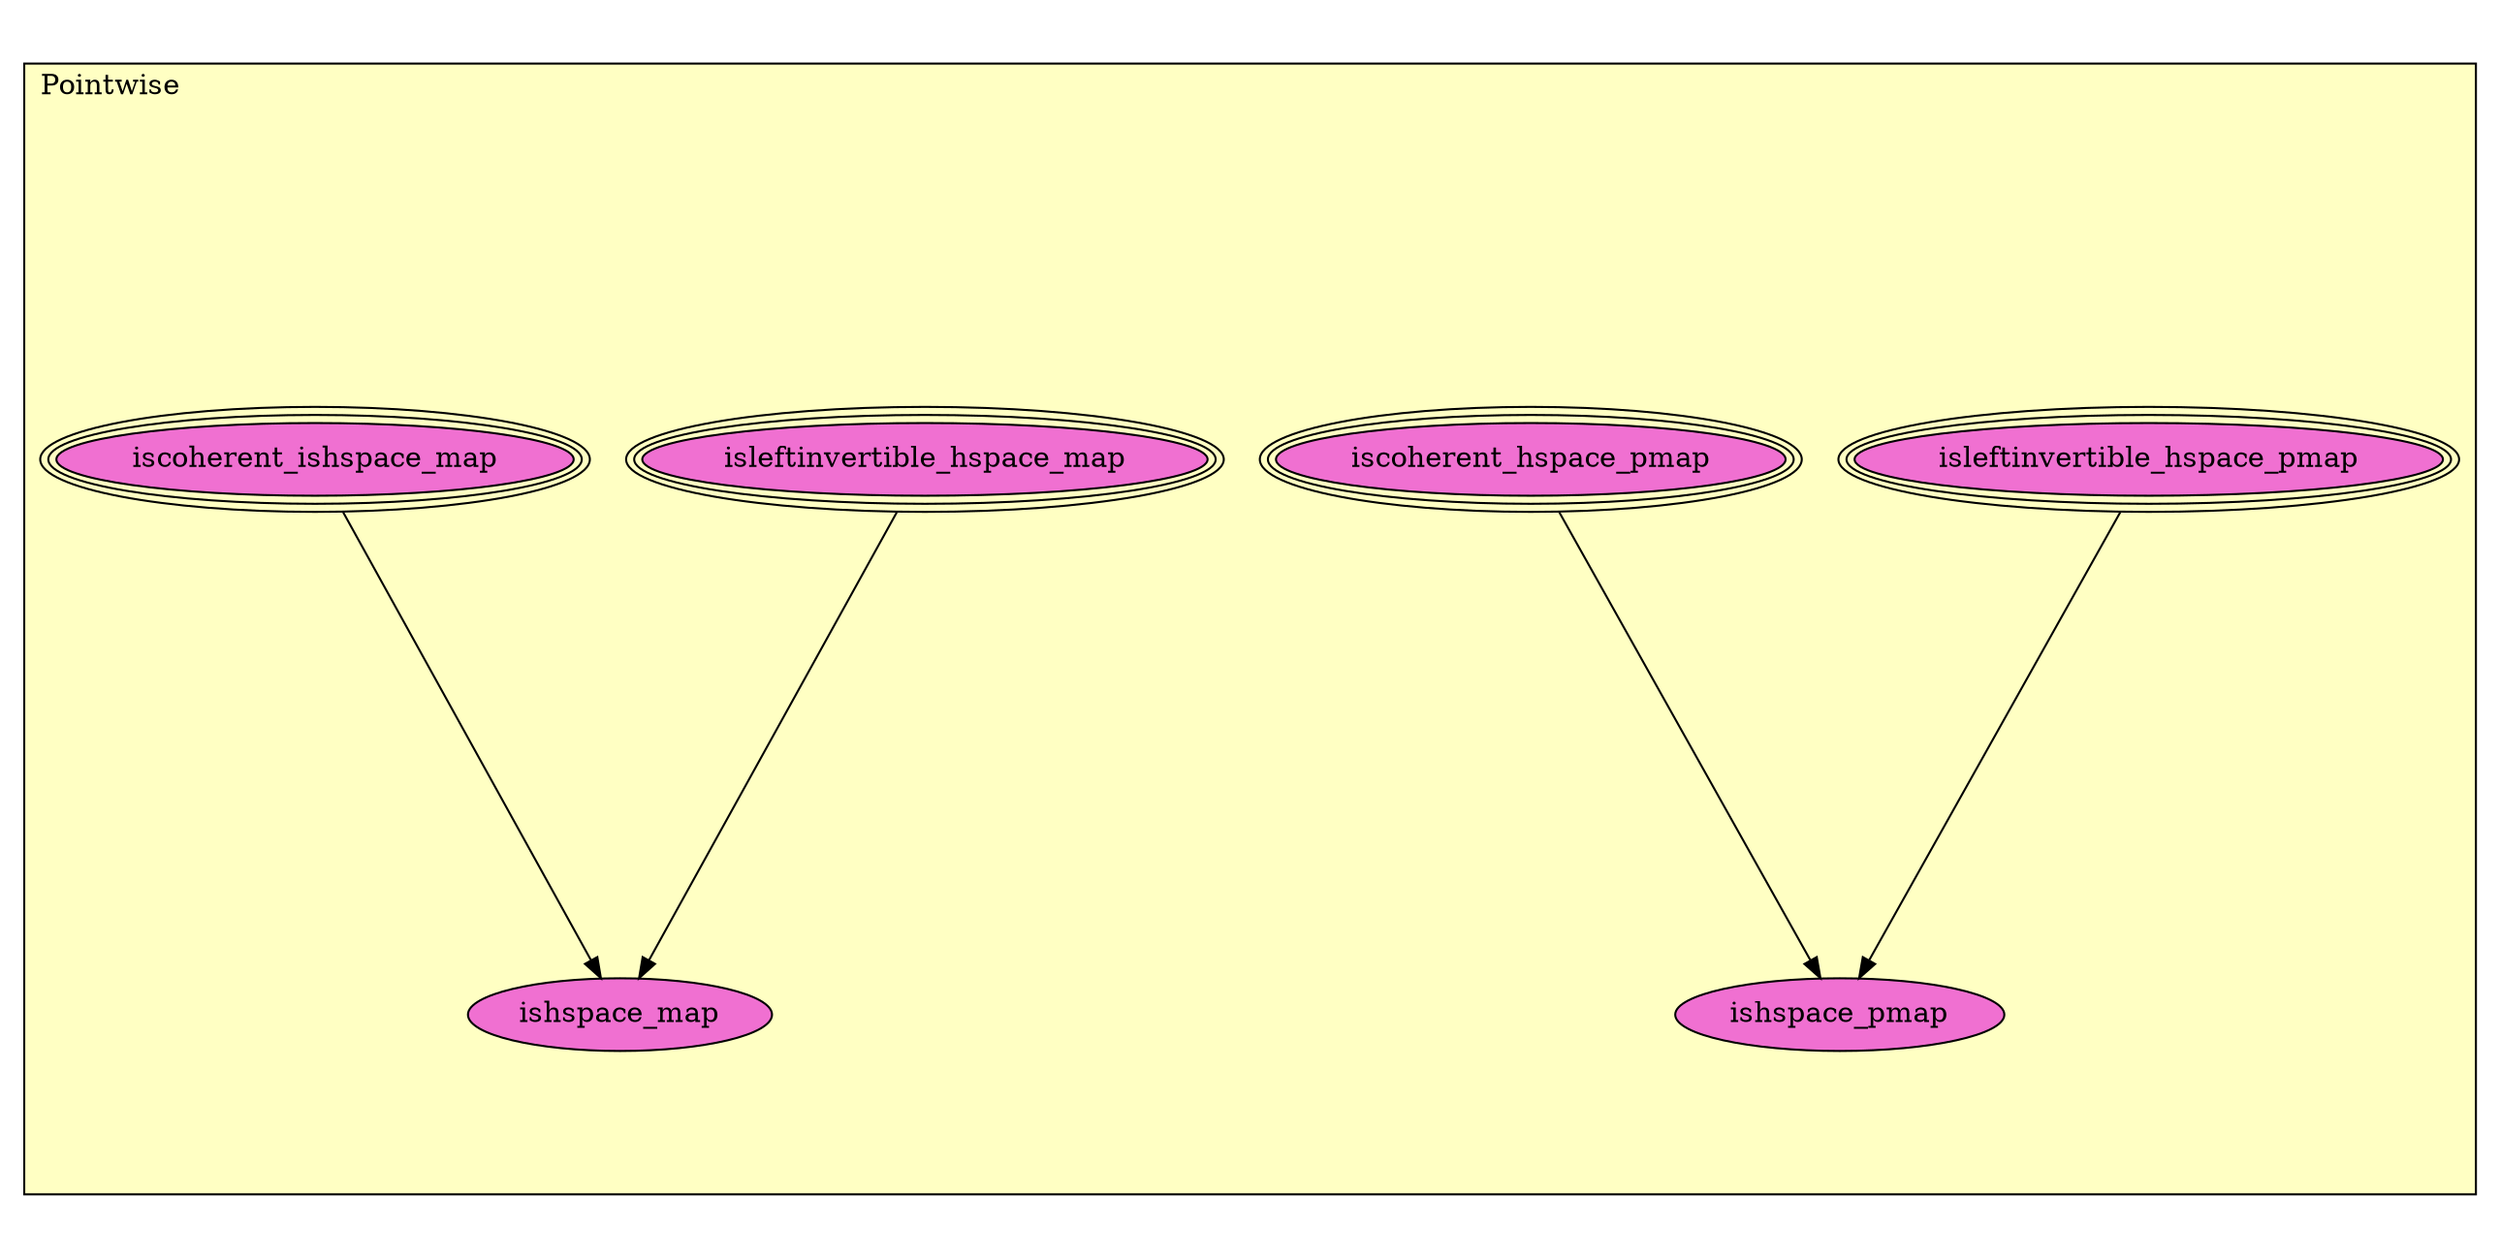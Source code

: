 digraph HoTT_Homotopy_HSpace_Pointwise {
  graph [ratio=0.5]
  node [style=filled]
Pointwise_isleftinvertible_hspace_pmap [label="isleftinvertible_hspace_pmap", URL=<Pointwise.html#isleftinvertible_hspace_pmap>, peripheries=3, fillcolor="#F070D1"] ;
Pointwise_iscoherent_hspace_pmap [label="iscoherent_hspace_pmap", URL=<Pointwise.html#iscoherent_hspace_pmap>, peripheries=3, fillcolor="#F070D1"] ;
Pointwise_ishspace_pmap [label="ishspace_pmap", URL=<Pointwise.html#ishspace_pmap>, fillcolor="#F070D1"] ;
Pointwise_isleftinvertible_hspace_map [label="isleftinvertible_hspace_map", URL=<Pointwise.html#isleftinvertible_hspace_map>, peripheries=3, fillcolor="#F070D1"] ;
Pointwise_iscoherent_ishspace_map [label="iscoherent_ishspace_map", URL=<Pointwise.html#iscoherent_ishspace_map>, peripheries=3, fillcolor="#F070D1"] ;
Pointwise_ishspace_map [label="ishspace_map", URL=<Pointwise.html#ishspace_map>, fillcolor="#F070D1"] ;
  Pointwise_isleftinvertible_hspace_pmap -> Pointwise_ishspace_pmap [] ;
  Pointwise_iscoherent_hspace_pmap -> Pointwise_ishspace_pmap [] ;
  Pointwise_isleftinvertible_hspace_map -> Pointwise_ishspace_map [] ;
  Pointwise_iscoherent_ishspace_map -> Pointwise_ishspace_map [] ;
subgraph cluster_Pointwise { label="Pointwise"; fillcolor="#FFFFC3"; labeljust=l; style=filled 
Pointwise_ishspace_map; Pointwise_iscoherent_ishspace_map; Pointwise_isleftinvertible_hspace_map; Pointwise_ishspace_pmap; Pointwise_iscoherent_hspace_pmap; Pointwise_isleftinvertible_hspace_pmap; };
} /* END */

